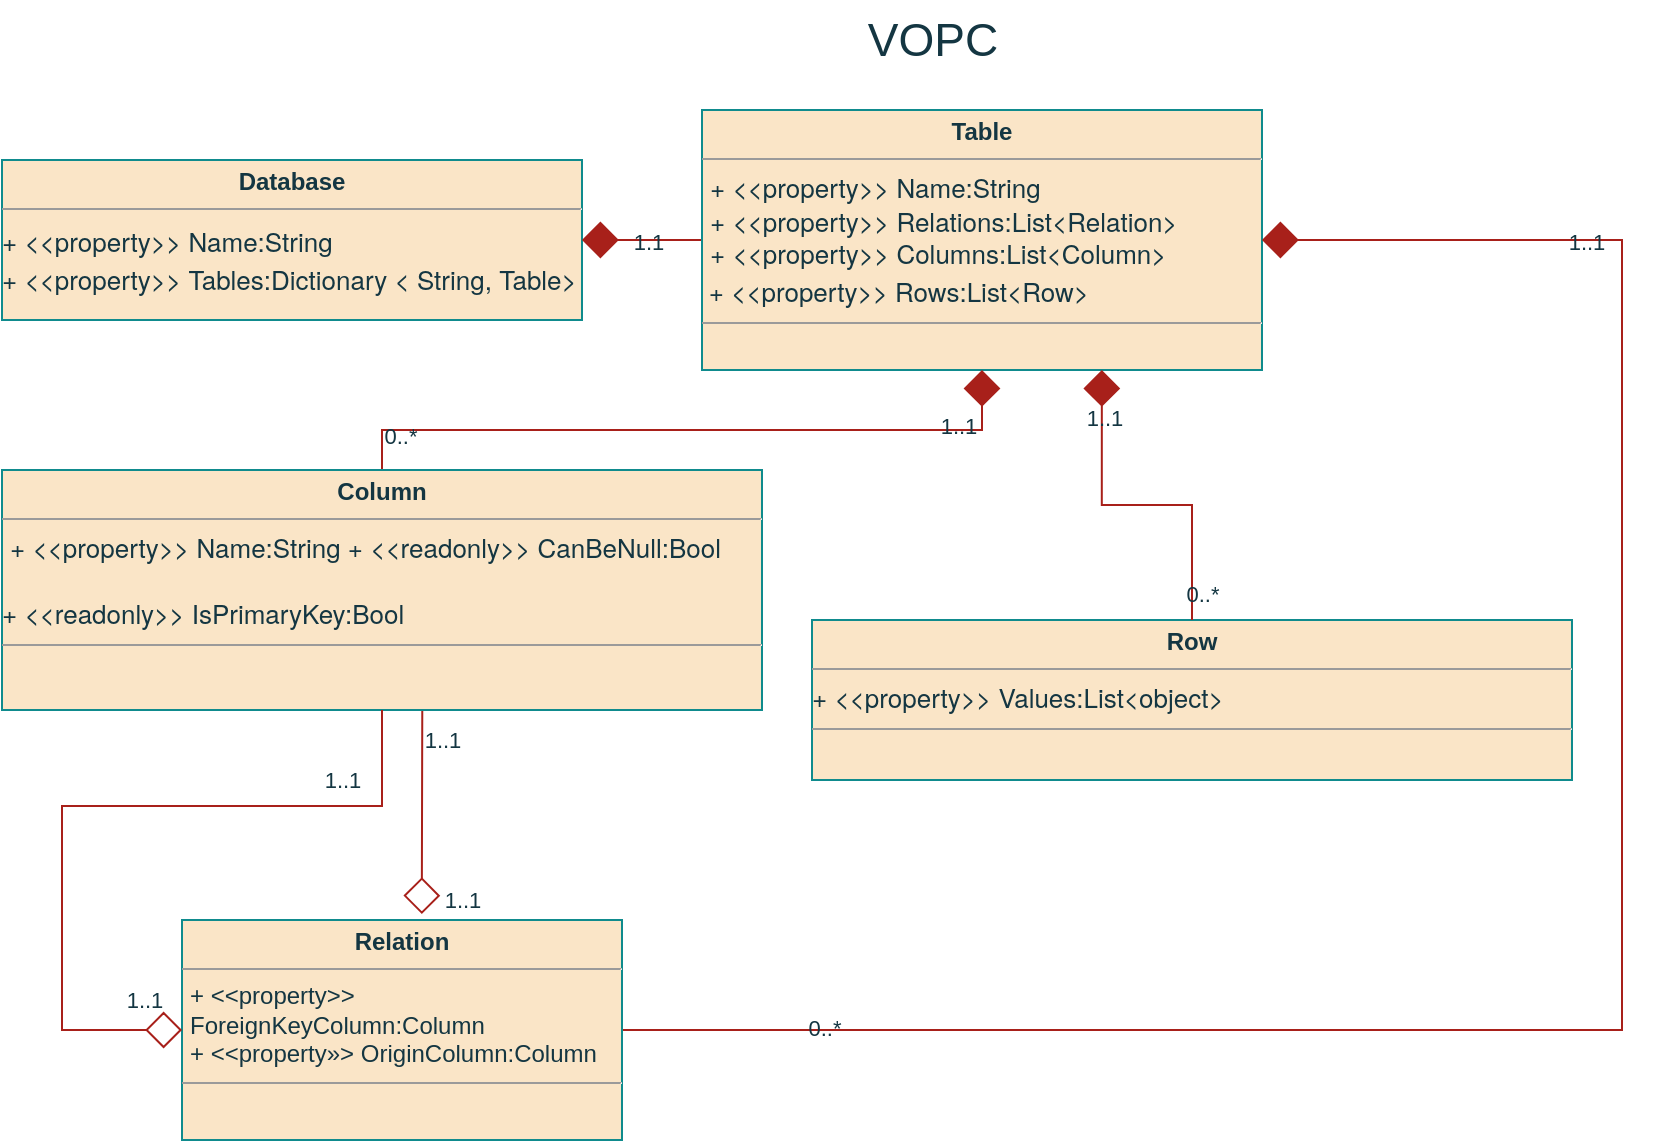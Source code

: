 <mxfile version="22.1.7" type="device">
  <diagram name="Page-1" id="gQeFIkByvNspfev2CRex">
    <mxGraphModel dx="1362" dy="803" grid="1" gridSize="10" guides="1" tooltips="1" connect="1" arrows="1" fold="1" page="1" pageScale="1" pageWidth="850" pageHeight="1100" math="0" shadow="0">
      <root>
        <mxCell id="0" />
        <mxCell id="1" parent="0" />
        <mxCell id="bzcQoa7W-EtqwlG97-EW-1" value="" style="edgeStyle=orthogonalEdgeStyle;rounded=0;orthogonalLoop=1;jettySize=auto;html=1;strokeColor=none;labelBackgroundColor=none;fontColor=default;" edge="1" parent="1" source="bzcQoa7W-EtqwlG97-EW-2" target="bzcQoa7W-EtqwlG97-EW-5">
          <mxGeometry relative="1" as="geometry" />
        </mxCell>
        <mxCell id="bzcQoa7W-EtqwlG97-EW-2" value="&lt;p style=&quot;margin:0px;margin-top:4px;text-align:center;&quot;&gt;&lt;b&gt;Database&lt;/b&gt;&lt;/p&gt;&lt;hr size=&quot;1&quot;&gt;&lt;p style=&quot;border-color: var(--border-color); margin: 0px; font-stretch: normal; font-size: 13px; line-height: normal; font-family: &amp;quot;Helvetica Neue&amp;quot;;&quot;&gt;&lt;/p&gt;&lt;p style=&quot;border-color: var(--border-color); margin: 0px; font-stretch: normal; font-size: 13px; line-height: normal; font-family: &amp;quot;Helvetica Neue&amp;quot;;&quot;&gt;+ &amp;lt;&amp;lt;property&amp;gt;&amp;gt; Name:String&lt;/p&gt;&lt;p style=&quot;border-color: var(--border-color); margin: 0px; font-stretch: normal; font-size: 13px; line-height: normal; font-family: &amp;quot;Helvetica Neue&amp;quot;;&quot;&gt;+ &amp;lt;&amp;lt;property&amp;gt;&amp;gt; Tables:Dictionary &amp;lt; String, Table&amp;gt;&lt;/p&gt;&lt;div&gt;&lt;br&gt;&lt;/div&gt;" style="verticalAlign=top;align=left;overflow=fill;fontSize=12;fontFamily=Helvetica;html=1;whiteSpace=wrap;labelBackgroundColor=none;fillColor=#FAE5C7;strokeColor=#0F8B8D;fontColor=#143642;" vertex="1" parent="1">
          <mxGeometry x="20" y="140" width="290" height="80" as="geometry" />
        </mxCell>
        <mxCell id="bzcQoa7W-EtqwlG97-EW-3" style="edgeStyle=orthogonalEdgeStyle;shape=connector;rounded=0;jumpSize=3;orthogonalLoop=1;jettySize=auto;html=1;labelBackgroundColor=none;strokeColor=#A8201A;strokeWidth=1;align=center;verticalAlign=middle;fontFamily=Helvetica;fontSize=11;fontColor=default;endArrow=diamond;endFill=1;startSize=0;endSize=16;" edge="1" parent="1" source="bzcQoa7W-EtqwlG97-EW-5">
          <mxGeometry relative="1" as="geometry">
            <mxPoint x="310" y="180" as="targetPoint" />
          </mxGeometry>
        </mxCell>
        <mxCell id="bzcQoa7W-EtqwlG97-EW-4" value="1.1" style="edgeLabel;html=1;align=center;verticalAlign=middle;resizable=0;points=[];fontSize=11;fontFamily=Helvetica;fontColor=#143642;labelBackgroundColor=none;" vertex="1" connectable="0" parent="bzcQoa7W-EtqwlG97-EW-3">
          <mxGeometry x="-0.084" relative="1" as="geometry">
            <mxPoint as="offset" />
          </mxGeometry>
        </mxCell>
        <mxCell id="bzcQoa7W-EtqwlG97-EW-5" value="&lt;p style=&quot;margin:0px;margin-top:4px;text-align:center;&quot;&gt;&lt;b&gt;Table&lt;/b&gt;&lt;/p&gt;&lt;hr size=&quot;1&quot;&gt;&lt;p style=&quot;margin:0px;margin-left:4px;&quot;&gt;&lt;span style=&quot;font-family: &amp;quot;Helvetica Neue&amp;quot;; font-size: 13px;&quot;&gt;+ &amp;lt;&amp;lt;property&amp;gt;&amp;gt; Name:String&lt;/span&gt;&lt;/p&gt;&lt;p style=&quot;margin:0px;margin-left:4px;&quot;&gt;&lt;span style=&quot;font-family: &amp;quot;Helvetica Neue&amp;quot;; font-size: 13px;&quot;&gt;+ &amp;lt;&amp;lt;property&amp;gt;&amp;gt; Relations:List&amp;lt;Relation&amp;gt;&amp;nbsp;&lt;/span&gt;&lt;/p&gt;&lt;p style=&quot;margin:0px;margin-left:4px;&quot;&gt;&lt;span style=&quot;font-family: &amp;quot;Helvetica Neue&amp;quot;; font-size: 13px;&quot;&gt;+ &amp;lt;&amp;lt;property&amp;gt;&amp;gt; Columns:List&amp;lt;Column&amp;gt;&lt;/span&gt;&lt;/p&gt;&lt;p style=&quot;border-color: var(--border-color); margin: 0px; font-stretch: normal; line-height: normal;&quot;&gt;&amp;nbsp;&lt;span style=&quot;font-family: &amp;quot;Helvetica Neue&amp;quot;; font-size: 13px;&quot;&gt;+ &amp;lt;&amp;lt;property&amp;gt;&amp;gt; Rows:List&amp;lt;Row&amp;gt;&lt;/span&gt;&lt;/p&gt;&lt;hr size=&quot;1&quot;&gt;&lt;p style=&quot;margin:0px;margin-left:4px;&quot;&gt;&lt;br&gt;&lt;/p&gt;" style="verticalAlign=top;align=left;overflow=fill;fontSize=12;fontFamily=Helvetica;html=1;whiteSpace=wrap;labelBackgroundColor=none;fillColor=#FAE5C7;strokeColor=#0F8B8D;fontColor=#143642;" vertex="1" parent="1">
          <mxGeometry x="370" y="115" width="280" height="130" as="geometry" />
        </mxCell>
        <mxCell id="bzcQoa7W-EtqwlG97-EW-6" value="" style="edgeStyle=orthogonalEdgeStyle;shape=connector;rounded=0;jumpSize=3;orthogonalLoop=1;jettySize=auto;html=1;labelBackgroundColor=none;strokeColor=#A8201A;strokeWidth=1;align=center;verticalAlign=middle;fontFamily=Helvetica;fontSize=11;fontColor=default;endArrow=diamond;endFill=1;startSize=0;endSize=16;" edge="1" parent="1" source="bzcQoa7W-EtqwlG97-EW-9" target="bzcQoa7W-EtqwlG97-EW-5">
          <mxGeometry relative="1" as="geometry">
            <Array as="points">
              <mxPoint x="830" y="575" />
              <mxPoint x="830" y="180" />
            </Array>
          </mxGeometry>
        </mxCell>
        <mxCell id="bzcQoa7W-EtqwlG97-EW-7" value="1..1" style="edgeLabel;html=1;align=center;verticalAlign=middle;resizable=0;points=[];fontSize=11;fontFamily=Helvetica;fontColor=#143642;labelBackgroundColor=none;" vertex="1" connectable="0" parent="bzcQoa7W-EtqwlG97-EW-6">
          <mxGeometry x="0.699" y="1" relative="1" as="geometry">
            <mxPoint as="offset" />
          </mxGeometry>
        </mxCell>
        <mxCell id="bzcQoa7W-EtqwlG97-EW-8" value="0..*" style="edgeLabel;html=1;align=center;verticalAlign=middle;resizable=0;points=[];fontSize=11;fontFamily=Helvetica;fontColor=#143642;labelBackgroundColor=none;" vertex="1" connectable="0" parent="bzcQoa7W-EtqwlG97-EW-6">
          <mxGeometry x="-0.812" y="1" relative="1" as="geometry">
            <mxPoint as="offset" />
          </mxGeometry>
        </mxCell>
        <mxCell id="bzcQoa7W-EtqwlG97-EW-9" value="&lt;p style=&quot;margin:0px;margin-top:4px;text-align:center;&quot;&gt;&lt;b&gt;Relation&lt;/b&gt;&lt;/p&gt;&lt;hr size=&quot;1&quot;&gt;&lt;p style=&quot;margin:0px;margin-left:4px;&quot;&gt;+ &amp;lt;&amp;lt;property&amp;gt;&amp;gt; ForeignKeyColumn:Column&amp;nbsp;&lt;/p&gt;&lt;p style=&quot;margin:0px;margin-left:4px;&quot;&gt;+ &amp;lt;&amp;lt;property»&amp;gt; OriginColumn:Column&lt;br&gt;&lt;/p&gt;&lt;hr size=&quot;1&quot;&gt;&lt;p style=&quot;margin:0px;margin-left:4px;&quot;&gt;&lt;br&gt;&lt;/p&gt;" style="verticalAlign=top;align=left;overflow=fill;fontSize=12;fontFamily=Helvetica;html=1;whiteSpace=wrap;labelBackgroundColor=none;fillColor=#FAE5C7;strokeColor=#0F8B8D;fontColor=#143642;" vertex="1" parent="1">
          <mxGeometry x="110" y="520" width="220" height="110" as="geometry" />
        </mxCell>
        <mxCell id="bzcQoa7W-EtqwlG97-EW-10" style="edgeStyle=orthogonalEdgeStyle;shape=connector;rounded=0;jumpSize=3;orthogonalLoop=1;jettySize=auto;html=1;entryX=0.5;entryY=1;entryDx=0;entryDy=0;labelBackgroundColor=none;strokeColor=#A8201A;strokeWidth=1;align=center;verticalAlign=middle;fontFamily=Helvetica;fontSize=11;fontColor=default;endArrow=diamond;endFill=1;startSize=0;endSize=16;" edge="1" parent="1" source="bzcQoa7W-EtqwlG97-EW-16" target="bzcQoa7W-EtqwlG97-EW-5">
          <mxGeometry relative="1" as="geometry" />
        </mxCell>
        <mxCell id="bzcQoa7W-EtqwlG97-EW-11" value="1..1" style="edgeLabel;html=1;align=center;verticalAlign=middle;resizable=0;points=[];fontSize=11;fontFamily=Helvetica;fontColor=#143642;labelBackgroundColor=none;" vertex="1" connectable="0" parent="bzcQoa7W-EtqwlG97-EW-10">
          <mxGeometry x="0.759" y="2" relative="1" as="geometry">
            <mxPoint as="offset" />
          </mxGeometry>
        </mxCell>
        <mxCell id="bzcQoa7W-EtqwlG97-EW-12" value="0..*" style="edgeLabel;html=1;align=center;verticalAlign=middle;resizable=0;points=[];fontSize=11;fontFamily=Helvetica;fontColor=#143642;labelBackgroundColor=none;" vertex="1" connectable="0" parent="bzcQoa7W-EtqwlG97-EW-10">
          <mxGeometry x="-0.836" y="-3" relative="1" as="geometry">
            <mxPoint as="offset" />
          </mxGeometry>
        </mxCell>
        <mxCell id="bzcQoa7W-EtqwlG97-EW-13" style="edgeStyle=orthogonalEdgeStyle;shape=connector;rounded=0;jumpSize=3;orthogonalLoop=1;jettySize=auto;html=1;entryX=0.545;entryY=-0.027;entryDx=0;entryDy=0;labelBackgroundColor=none;strokeColor=#A8201A;strokeWidth=1;align=center;verticalAlign=middle;fontFamily=Helvetica;fontSize=11;fontColor=default;endArrow=diamond;endFill=0;startSize=0;endSize=16;exitX=0.553;exitY=1;exitDx=0;exitDy=0;exitPerimeter=0;entryPerimeter=0;" edge="1" parent="1" source="bzcQoa7W-EtqwlG97-EW-16" target="bzcQoa7W-EtqwlG97-EW-9">
          <mxGeometry relative="1" as="geometry">
            <Array as="points">
              <mxPoint x="230" y="430" />
              <mxPoint x="230" y="430" />
            </Array>
          </mxGeometry>
        </mxCell>
        <mxCell id="bzcQoa7W-EtqwlG97-EW-14" value="1..1" style="edgeLabel;html=1;align=center;verticalAlign=middle;resizable=0;points=[];fontSize=11;fontFamily=Helvetica;fontColor=#143642;labelBackgroundColor=none;" vertex="1" connectable="0" parent="bzcQoa7W-EtqwlG97-EW-13">
          <mxGeometry x="-0.709" y="-2" relative="1" as="geometry">
            <mxPoint x="12" as="offset" />
          </mxGeometry>
        </mxCell>
        <mxCell id="bzcQoa7W-EtqwlG97-EW-15" value="1..1" style="edgeLabel;html=1;align=center;verticalAlign=middle;resizable=0;points=[];fontSize=11;fontFamily=Helvetica;fontColor=#143642;labelBackgroundColor=none;" vertex="1" connectable="0" parent="bzcQoa7W-EtqwlG97-EW-13">
          <mxGeometry x="0.941" y="-2" relative="1" as="geometry">
            <mxPoint x="22" y="-4" as="offset" />
          </mxGeometry>
        </mxCell>
        <mxCell id="bzcQoa7W-EtqwlG97-EW-16" value="&lt;p style=&quot;margin:0px;margin-top:4px;text-align:center;&quot;&gt;&lt;b&gt;Column&lt;/b&gt;&lt;/p&gt;&lt;hr size=&quot;1&quot;&gt;&lt;p style=&quot;margin:0px;margin-left:4px;&quot;&gt;&lt;span style=&quot;font-family: &amp;quot;Helvetica Neue&amp;quot;; font-size: 13px;&quot;&gt;+ &amp;lt;&amp;lt;property&amp;gt;&amp;gt; Name:String + &amp;lt;&amp;lt;readonly&amp;gt;&amp;gt; CanBeNull:Bool&lt;/span&gt;&lt;/p&gt;&lt;br style=&quot;border-color: var(--border-color);&quot;&gt;&lt;p style=&quot;border-color: var(--border-color); margin: 0px; font-stretch: normal; font-size: 13px; line-height: normal; font-family: &amp;quot;Helvetica Neue&amp;quot;;&quot;&gt;+ &amp;lt;&amp;lt;readonly&amp;gt;&amp;gt; IsPrimaryKey:Bool&lt;/p&gt;&lt;hr size=&quot;1&quot;&gt;&lt;p style=&quot;margin:0px;margin-left:4px;&quot;&gt;&lt;br&gt;&lt;/p&gt;" style="verticalAlign=top;align=left;overflow=fill;fontSize=12;fontFamily=Helvetica;html=1;whiteSpace=wrap;labelBackgroundColor=none;fillColor=#FAE5C7;strokeColor=#0F8B8D;fontColor=#143642;" vertex="1" parent="1">
          <mxGeometry x="20" y="295" width="380" height="120" as="geometry" />
        </mxCell>
        <mxCell id="bzcQoa7W-EtqwlG97-EW-17" value="&lt;p style=&quot;margin:0px;margin-top:4px;text-align:center;&quot;&gt;&lt;b&gt;Row&lt;/b&gt;&lt;/p&gt;&lt;hr size=&quot;1&quot;&gt;&lt;p style=&quot;margin:0px;margin-left:4px;&quot;&gt;&lt;/p&gt;&lt;span style=&quot;font-family: &amp;quot;Helvetica Neue&amp;quot;; font-size: 13px;&quot;&gt;+ &amp;lt;&amp;lt;property&amp;gt;&amp;gt; Values:List&amp;lt;object&amp;gt;&lt;/span&gt;&lt;br&gt;&lt;hr size=&quot;1&quot;&gt;&lt;p style=&quot;margin:0px;margin-left:4px;&quot;&gt;&lt;br&gt;&lt;/p&gt;" style="verticalAlign=top;align=left;overflow=fill;fontSize=12;fontFamily=Helvetica;html=1;whiteSpace=wrap;labelBackgroundColor=none;fillColor=#FAE5C7;strokeColor=#0F8B8D;fontColor=#143642;" vertex="1" parent="1">
          <mxGeometry x="425" y="370" width="380" height="80" as="geometry" />
        </mxCell>
        <mxCell id="bzcQoa7W-EtqwlG97-EW-18" value="&lt;font style=&quot;font-size: 23px;&quot;&gt;VOPC&lt;/font&gt;" style="text;html=1;align=center;verticalAlign=middle;resizable=0;points=[];autosize=1;strokeColor=none;fillColor=none;labelBackgroundColor=none;fontColor=#143642;" vertex="1" parent="1">
          <mxGeometry x="440" y="60" width="90" height="40" as="geometry" />
        </mxCell>
        <mxCell id="bzcQoa7W-EtqwlG97-EW-19" style="edgeStyle=orthogonalEdgeStyle;shape=connector;rounded=0;jumpSize=3;orthogonalLoop=1;jettySize=auto;html=1;entryX=0.714;entryY=1;entryDx=0;entryDy=0;entryPerimeter=0;labelBackgroundColor=none;strokeColor=#A8201A;strokeWidth=1;align=center;verticalAlign=middle;fontFamily=Helvetica;fontSize=11;fontColor=default;endArrow=diamond;endFill=1;startSize=0;endSize=16;" edge="1" parent="1" source="bzcQoa7W-EtqwlG97-EW-17" target="bzcQoa7W-EtqwlG97-EW-5">
          <mxGeometry relative="1" as="geometry" />
        </mxCell>
        <mxCell id="bzcQoa7W-EtqwlG97-EW-20" value="0..*" style="edgeLabel;html=1;align=center;verticalAlign=middle;resizable=0;points=[];fontSize=11;fontFamily=Helvetica;fontColor=#143642;labelBackgroundColor=none;" vertex="1" connectable="0" parent="bzcQoa7W-EtqwlG97-EW-19">
          <mxGeometry x="-0.844" y="-5" relative="1" as="geometry">
            <mxPoint as="offset" />
          </mxGeometry>
        </mxCell>
        <mxCell id="bzcQoa7W-EtqwlG97-EW-21" value="1..1" style="edgeLabel;html=1;align=center;verticalAlign=middle;resizable=0;points=[];fontSize=11;fontFamily=Helvetica;fontColor=#143642;labelBackgroundColor=none;" vertex="1" connectable="0" parent="bzcQoa7W-EtqwlG97-EW-19">
          <mxGeometry x="0.721" y="-1" relative="1" as="geometry">
            <mxPoint as="offset" />
          </mxGeometry>
        </mxCell>
        <mxCell id="bzcQoa7W-EtqwlG97-EW-22" style="edgeStyle=orthogonalEdgeStyle;shape=connector;rounded=0;jumpSize=3;orthogonalLoop=1;jettySize=auto;html=1;entryX=0;entryY=0.5;entryDx=0;entryDy=0;labelBackgroundColor=none;strokeColor=#A8201A;strokeWidth=1;align=center;verticalAlign=middle;fontFamily=Helvetica;fontSize=11;fontColor=default;endArrow=diamond;endFill=0;startSize=0;endSize=16;exitX=0.5;exitY=1;exitDx=0;exitDy=0;" edge="1" parent="1" source="bzcQoa7W-EtqwlG97-EW-16" target="bzcQoa7W-EtqwlG97-EW-9">
          <mxGeometry relative="1" as="geometry">
            <mxPoint x="210" y="420" as="sourcePoint" />
            <Array as="points">
              <mxPoint x="210" y="463" />
              <mxPoint x="50" y="463" />
              <mxPoint x="50" y="575" />
            </Array>
          </mxGeometry>
        </mxCell>
        <mxCell id="bzcQoa7W-EtqwlG97-EW-23" value="1..1" style="edgeLabel;html=1;align=center;verticalAlign=middle;resizable=0;points=[];fontSize=11;fontFamily=Helvetica;fontColor=#143642;labelBackgroundColor=none;" vertex="1" connectable="0" parent="bzcQoa7W-EtqwlG97-EW-22">
          <mxGeometry x="-0.696" y="3" relative="1" as="geometry">
            <mxPoint x="-10" y="-16" as="offset" />
          </mxGeometry>
        </mxCell>
        <mxCell id="bzcQoa7W-EtqwlG97-EW-24" value="1..1" style="edgeLabel;html=1;align=center;verticalAlign=middle;resizable=0;points=[];fontSize=11;fontFamily=Helvetica;fontColor=#143642;labelBackgroundColor=none;" vertex="1" connectable="0" parent="bzcQoa7W-EtqwlG97-EW-22">
          <mxGeometry x="0.928" y="-1" relative="1" as="geometry">
            <mxPoint x="-6" y="-16" as="offset" />
          </mxGeometry>
        </mxCell>
      </root>
    </mxGraphModel>
  </diagram>
</mxfile>
